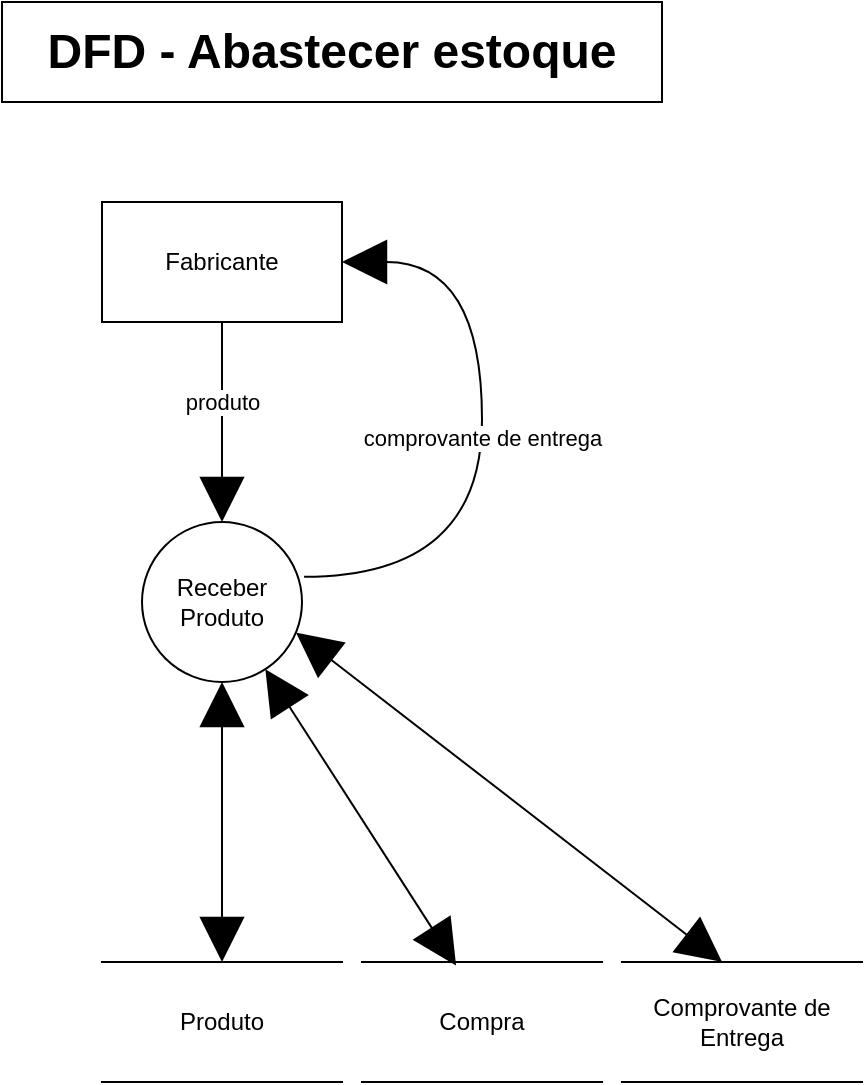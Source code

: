 <mxfile version="14.5.1" type="device"><diagram id="iemNOOmgZGGZJHGzGcdH" name="Página-1"><mxGraphModel dx="1851" dy="592" grid="1" gridSize="10" guides="1" tooltips="1" connect="1" arrows="1" fold="1" page="1" pageScale="1" pageWidth="827" pageHeight="1169" math="0" shadow="0"><root><mxCell id="0"/><mxCell id="1" parent="0"/><mxCell id="o7-PixZASxQCanCj3n9d-1" value="&lt;span style=&quot;font-size: 24px ; font-weight: 700&quot;&gt;DFD - Abastecer estoque&lt;/span&gt;" style="rounded=0;whiteSpace=wrap;html=1;" vertex="1" parent="1"><mxGeometry x="-810" y="20" width="330" height="50" as="geometry"/></mxCell><mxCell id="o7-PixZASxQCanCj3n9d-2" value="Produto" style="shape=partialRectangle;whiteSpace=wrap;html=1;left=0;right=0;fillColor=none;" vertex="1" parent="1"><mxGeometry x="-760" y="500" width="120" height="60" as="geometry"/></mxCell><mxCell id="o7-PixZASxQCanCj3n9d-5" value="produto" style="edgeStyle=orthogonalEdgeStyle;rounded=0;orthogonalLoop=1;jettySize=auto;html=1;entryX=0.5;entryY=0;entryDx=0;entryDy=0;endArrow=block;endFill=1;endSize=20;" edge="1" parent="1" source="o7-PixZASxQCanCj3n9d-3" target="o7-PixZASxQCanCj3n9d-4"><mxGeometry x="-0.2" relative="1" as="geometry"><mxPoint as="offset"/></mxGeometry></mxCell><mxCell id="o7-PixZASxQCanCj3n9d-3" value="Fabricante" style="rounded=0;whiteSpace=wrap;html=1;" vertex="1" parent="1"><mxGeometry x="-760" y="120" width="120" height="60" as="geometry"/></mxCell><mxCell id="o7-PixZASxQCanCj3n9d-7" style="edgeStyle=orthogonalEdgeStyle;rounded=0;orthogonalLoop=1;jettySize=auto;html=1;entryX=0.5;entryY=0;entryDx=0;entryDy=0;endArrow=block;endFill=1;endSize=20;startArrow=block;startFill=1;startSize=20;" edge="1" parent="1" source="o7-PixZASxQCanCj3n9d-4" target="o7-PixZASxQCanCj3n9d-2"><mxGeometry relative="1" as="geometry"/></mxCell><mxCell id="o7-PixZASxQCanCj3n9d-10" style="rounded=0;orthogonalLoop=1;jettySize=auto;html=1;entryX=0.392;entryY=0.03;entryDx=0;entryDy=0;entryPerimeter=0;startArrow=block;startFill=1;startSize=20;endArrow=block;endFill=1;endSize=20;" edge="1" parent="1" source="o7-PixZASxQCanCj3n9d-4" target="o7-PixZASxQCanCj3n9d-8"><mxGeometry relative="1" as="geometry"/></mxCell><mxCell id="o7-PixZASxQCanCj3n9d-11" value="comprovante de entrega" style="edgeStyle=orthogonalEdgeStyle;rounded=0;orthogonalLoop=1;jettySize=auto;html=1;entryX=1;entryY=0.5;entryDx=0;entryDy=0;startArrow=none;startFill=0;startSize=20;endArrow=block;endFill=1;endSize=20;curved=1;exitX=1.013;exitY=0.342;exitDx=0;exitDy=0;exitPerimeter=0;" edge="1" parent="1" source="o7-PixZASxQCanCj3n9d-4" target="o7-PixZASxQCanCj3n9d-3"><mxGeometry relative="1" as="geometry"><Array as="points"><mxPoint x="-570" y="307"/><mxPoint x="-570" y="150"/></Array></mxGeometry></mxCell><mxCell id="o7-PixZASxQCanCj3n9d-13" style="rounded=0;orthogonalLoop=1;jettySize=auto;html=1;entryX=0.417;entryY=0;entryDx=0;entryDy=0;entryPerimeter=0;startArrow=block;startFill=1;startSize=20;endArrow=block;endFill=1;endSize=20;exitX=0.963;exitY=0.692;exitDx=0;exitDy=0;exitPerimeter=0;" edge="1" parent="1" source="o7-PixZASxQCanCj3n9d-4" target="o7-PixZASxQCanCj3n9d-12"><mxGeometry relative="1" as="geometry"/></mxCell><mxCell id="o7-PixZASxQCanCj3n9d-4" value="Receber Produto" style="ellipse;whiteSpace=wrap;html=1;aspect=fixed;" vertex="1" parent="1"><mxGeometry x="-740" y="280" width="80" height="80" as="geometry"/></mxCell><mxCell id="o7-PixZASxQCanCj3n9d-8" value="Compra" style="shape=partialRectangle;whiteSpace=wrap;html=1;left=0;right=0;fillColor=none;" vertex="1" parent="1"><mxGeometry x="-630" y="500" width="120" height="60" as="geometry"/></mxCell><mxCell id="o7-PixZASxQCanCj3n9d-12" value="Comprovante de&lt;br&gt;Entrega" style="shape=partialRectangle;whiteSpace=wrap;html=1;left=0;right=0;fillColor=none;" vertex="1" parent="1"><mxGeometry x="-500" y="500" width="120" height="60" as="geometry"/></mxCell></root></mxGraphModel></diagram></mxfile>